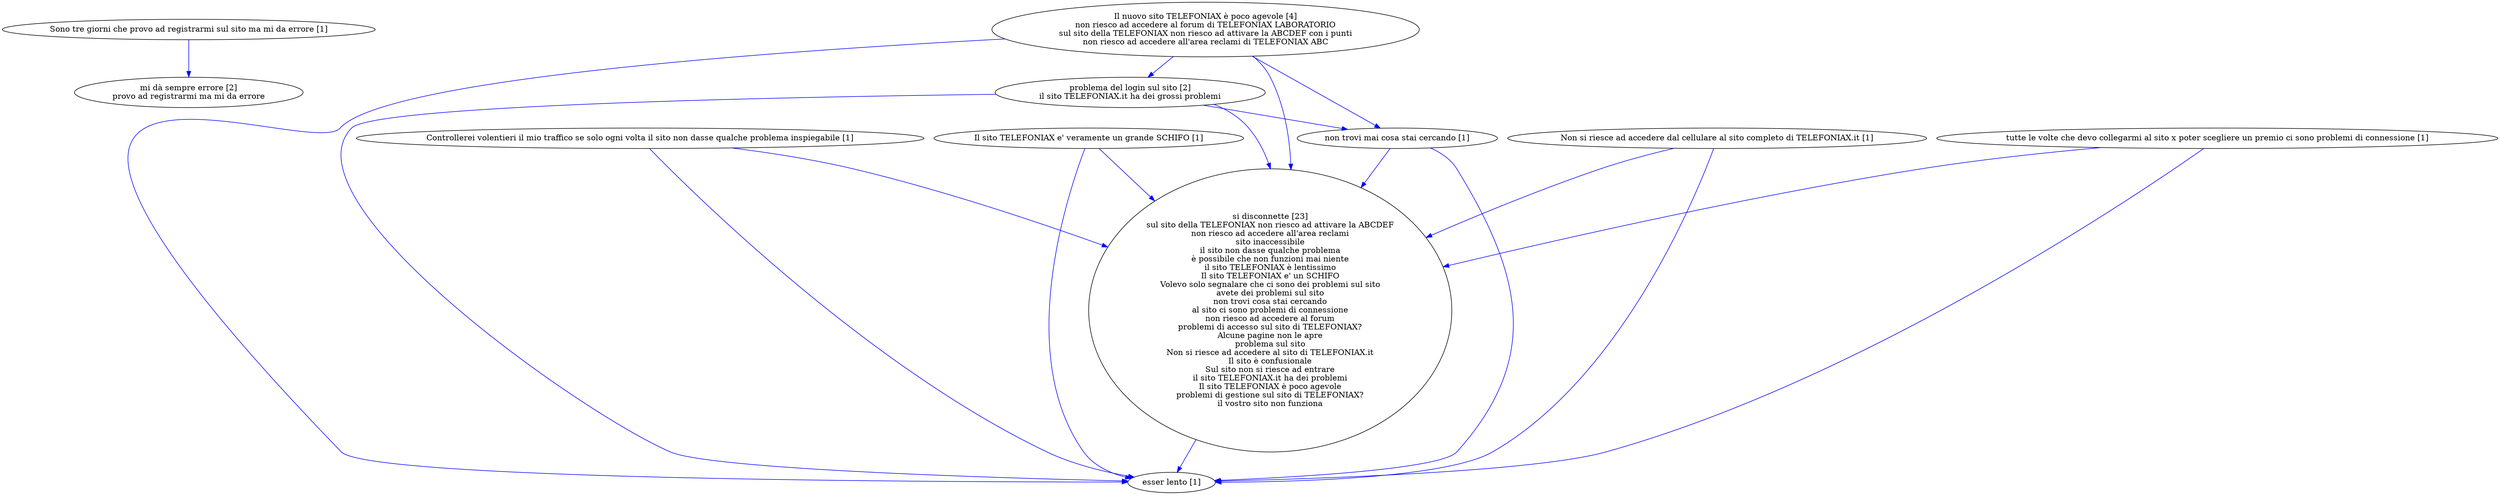 digraph collapsedGraph {
"mi dà sempre errore [2]\nprovo ad registrarmi ma mi da errore""Il nuovo sito TELEFONIAX è poco agevole [4]\nnon riesco ad accedere al forum di TELEFONIAX LABORATORIO\nsul sito della TELEFONIAX non riesco ad attivare la ABCDEF con i punti\nnon riesco ad accedere all'area reclami di TELEFONIAX ABC""problema del login sul sito [2]\nil sito TELEFONIAX.it ha dei grossi problemi""si disconnette [23]\nsul sito della TELEFONIAX non riesco ad attivare la ABCDEF\nnon riesco ad accedere all'area reclami\nsito inaccessibile\nil sito non dasse qualche problema\nè possibile che non funzioni mai niente\nil sito TELEFONIAX è lentissimo\nIl sito TELEFONIAX e' un SCHIFO\nVolevo solo segnalare che ci sono dei problemi sul sito\navete dei problemi sul sito\nnon trovi cosa stai cercando\nal sito ci sono problemi di connessione\nnon riesco ad accedere al forum\nproblemi di accesso sul sito di TELEFONIAX?\nAlcune pagine non le apre\nproblema sul sito\nNon si riesce ad accedere al sito di TELEFONIAX.it\nIl sito è confusionale\nSul sito non si riesce ad entrare\nil sito TELEFONIAX.it ha dei problemi\nIl sito TELEFONIAX è poco agevole\nproblemi di gestione sul sito di TELEFONIAX?\nil vostro sito non funziona""Controllerei volentieri il mio traffico se solo ogni volta il sito non dasse qualche problema inspiegabile [1]""Il sito TELEFONIAX e' veramente un grande SCHIFO [1]""Non si riesce ad accedere dal cellulare al sito completo di TELEFONIAX.it [1]""Sono tre giorni che provo ad registrarmi sul sito ma mi da errore [1]""esser lento [1]""non trovi mai cosa stai cercando [1]""tutte le volte che devo collegarmi al sito x poter scegliere un premio ci sono problemi di connessione [1]""problema del login sul sito [2]\nil sito TELEFONIAX.it ha dei grossi problemi" -> "esser lento [1]" [color=blue]
"problema del login sul sito [2]\nil sito TELEFONIAX.it ha dei grossi problemi" -> "si disconnette [23]\nsul sito della TELEFONIAX non riesco ad attivare la ABCDEF\nnon riesco ad accedere all'area reclami\nsito inaccessibile\nil sito non dasse qualche problema\nè possibile che non funzioni mai niente\nil sito TELEFONIAX è lentissimo\nIl sito TELEFONIAX e' un SCHIFO\nVolevo solo segnalare che ci sono dei problemi sul sito\navete dei problemi sul sito\nnon trovi cosa stai cercando\nal sito ci sono problemi di connessione\nnon riesco ad accedere al forum\nproblemi di accesso sul sito di TELEFONIAX?\nAlcune pagine non le apre\nproblema sul sito\nNon si riesce ad accedere al sito di TELEFONIAX.it\nIl sito è confusionale\nSul sito non si riesce ad entrare\nil sito TELEFONIAX.it ha dei problemi\nIl sito TELEFONIAX è poco agevole\nproblemi di gestione sul sito di TELEFONIAX?\nil vostro sito non funziona" [color=blue]
"problema del login sul sito [2]\nil sito TELEFONIAX.it ha dei grossi problemi" -> "non trovi mai cosa stai cercando [1]" [color=blue]
"si disconnette [23]\nsul sito della TELEFONIAX non riesco ad attivare la ABCDEF\nnon riesco ad accedere all'area reclami\nsito inaccessibile\nil sito non dasse qualche problema\nè possibile che non funzioni mai niente\nil sito TELEFONIAX è lentissimo\nIl sito TELEFONIAX e' un SCHIFO\nVolevo solo segnalare che ci sono dei problemi sul sito\navete dei problemi sul sito\nnon trovi cosa stai cercando\nal sito ci sono problemi di connessione\nnon riesco ad accedere al forum\nproblemi di accesso sul sito di TELEFONIAX?\nAlcune pagine non le apre\nproblema sul sito\nNon si riesce ad accedere al sito di TELEFONIAX.it\nIl sito è confusionale\nSul sito non si riesce ad entrare\nil sito TELEFONIAX.it ha dei problemi\nIl sito TELEFONIAX è poco agevole\nproblemi di gestione sul sito di TELEFONIAX?\nil vostro sito non funziona" -> "esser lento [1]" [color=blue]
"Controllerei volentieri il mio traffico se solo ogni volta il sito non dasse qualche problema inspiegabile [1]" -> "esser lento [1]" [color=blue]
"Controllerei volentieri il mio traffico se solo ogni volta il sito non dasse qualche problema inspiegabile [1]" -> "si disconnette [23]\nsul sito della TELEFONIAX non riesco ad attivare la ABCDEF\nnon riesco ad accedere all'area reclami\nsito inaccessibile\nil sito non dasse qualche problema\nè possibile che non funzioni mai niente\nil sito TELEFONIAX è lentissimo\nIl sito TELEFONIAX e' un SCHIFO\nVolevo solo segnalare che ci sono dei problemi sul sito\navete dei problemi sul sito\nnon trovi cosa stai cercando\nal sito ci sono problemi di connessione\nnon riesco ad accedere al forum\nproblemi di accesso sul sito di TELEFONIAX?\nAlcune pagine non le apre\nproblema sul sito\nNon si riesce ad accedere al sito di TELEFONIAX.it\nIl sito è confusionale\nSul sito non si riesce ad entrare\nil sito TELEFONIAX.it ha dei problemi\nIl sito TELEFONIAX è poco agevole\nproblemi di gestione sul sito di TELEFONIAX?\nil vostro sito non funziona" [color=blue]
"Sono tre giorni che provo ad registrarmi sul sito ma mi da errore [1]" -> "mi dà sempre errore [2]\nprovo ad registrarmi ma mi da errore" [color=blue]
"Il sito TELEFONIAX e' veramente un grande SCHIFO [1]" -> "esser lento [1]" [color=blue]
"Il sito TELEFONIAX e' veramente un grande SCHIFO [1]" -> "si disconnette [23]\nsul sito della TELEFONIAX non riesco ad attivare la ABCDEF\nnon riesco ad accedere all'area reclami\nsito inaccessibile\nil sito non dasse qualche problema\nè possibile che non funzioni mai niente\nil sito TELEFONIAX è lentissimo\nIl sito TELEFONIAX e' un SCHIFO\nVolevo solo segnalare che ci sono dei problemi sul sito\navete dei problemi sul sito\nnon trovi cosa stai cercando\nal sito ci sono problemi di connessione\nnon riesco ad accedere al forum\nproblemi di accesso sul sito di TELEFONIAX?\nAlcune pagine non le apre\nproblema sul sito\nNon si riesce ad accedere al sito di TELEFONIAX.it\nIl sito è confusionale\nSul sito non si riesce ad entrare\nil sito TELEFONIAX.it ha dei problemi\nIl sito TELEFONIAX è poco agevole\nproblemi di gestione sul sito di TELEFONIAX?\nil vostro sito non funziona" [color=blue]
"Il nuovo sito TELEFONIAX è poco agevole [4]\nnon riesco ad accedere al forum di TELEFONIAX LABORATORIO\nsul sito della TELEFONIAX non riesco ad attivare la ABCDEF con i punti\nnon riesco ad accedere all'area reclami di TELEFONIAX ABC" -> "esser lento [1]" [color=blue]
"Il nuovo sito TELEFONIAX è poco agevole [4]\nnon riesco ad accedere al forum di TELEFONIAX LABORATORIO\nsul sito della TELEFONIAX non riesco ad attivare la ABCDEF con i punti\nnon riesco ad accedere all'area reclami di TELEFONIAX ABC" -> "si disconnette [23]\nsul sito della TELEFONIAX non riesco ad attivare la ABCDEF\nnon riesco ad accedere all'area reclami\nsito inaccessibile\nil sito non dasse qualche problema\nè possibile che non funzioni mai niente\nil sito TELEFONIAX è lentissimo\nIl sito TELEFONIAX e' un SCHIFO\nVolevo solo segnalare che ci sono dei problemi sul sito\navete dei problemi sul sito\nnon trovi cosa stai cercando\nal sito ci sono problemi di connessione\nnon riesco ad accedere al forum\nproblemi di accesso sul sito di TELEFONIAX?\nAlcune pagine non le apre\nproblema sul sito\nNon si riesce ad accedere al sito di TELEFONIAX.it\nIl sito è confusionale\nSul sito non si riesce ad entrare\nil sito TELEFONIAX.it ha dei problemi\nIl sito TELEFONIAX è poco agevole\nproblemi di gestione sul sito di TELEFONIAX?\nil vostro sito non funziona" [color=blue]
"Il nuovo sito TELEFONIAX è poco agevole [4]\nnon riesco ad accedere al forum di TELEFONIAX LABORATORIO\nsul sito della TELEFONIAX non riesco ad attivare la ABCDEF con i punti\nnon riesco ad accedere all'area reclami di TELEFONIAX ABC" -> "non trovi mai cosa stai cercando [1]" [color=blue]
"tutte le volte che devo collegarmi al sito x poter scegliere un premio ci sono problemi di connessione [1]" -> "esser lento [1]" [color=blue]
"tutte le volte che devo collegarmi al sito x poter scegliere un premio ci sono problemi di connessione [1]" -> "si disconnette [23]\nsul sito della TELEFONIAX non riesco ad attivare la ABCDEF\nnon riesco ad accedere all'area reclami\nsito inaccessibile\nil sito non dasse qualche problema\nè possibile che non funzioni mai niente\nil sito TELEFONIAX è lentissimo\nIl sito TELEFONIAX e' un SCHIFO\nVolevo solo segnalare che ci sono dei problemi sul sito\navete dei problemi sul sito\nnon trovi cosa stai cercando\nal sito ci sono problemi di connessione\nnon riesco ad accedere al forum\nproblemi di accesso sul sito di TELEFONIAX?\nAlcune pagine non le apre\nproblema sul sito\nNon si riesce ad accedere al sito di TELEFONIAX.it\nIl sito è confusionale\nSul sito non si riesce ad entrare\nil sito TELEFONIAX.it ha dei problemi\nIl sito TELEFONIAX è poco agevole\nproblemi di gestione sul sito di TELEFONIAX?\nil vostro sito non funziona" [color=blue]
"non trovi mai cosa stai cercando [1]" -> "si disconnette [23]\nsul sito della TELEFONIAX non riesco ad attivare la ABCDEF\nnon riesco ad accedere all'area reclami\nsito inaccessibile\nil sito non dasse qualche problema\nè possibile che non funzioni mai niente\nil sito TELEFONIAX è lentissimo\nIl sito TELEFONIAX e' un SCHIFO\nVolevo solo segnalare che ci sono dei problemi sul sito\navete dei problemi sul sito\nnon trovi cosa stai cercando\nal sito ci sono problemi di connessione\nnon riesco ad accedere al forum\nproblemi di accesso sul sito di TELEFONIAX?\nAlcune pagine non le apre\nproblema sul sito\nNon si riesce ad accedere al sito di TELEFONIAX.it\nIl sito è confusionale\nSul sito non si riesce ad entrare\nil sito TELEFONIAX.it ha dei problemi\nIl sito TELEFONIAX è poco agevole\nproblemi di gestione sul sito di TELEFONIAX?\nil vostro sito non funziona" [color=blue]
"non trovi mai cosa stai cercando [1]" -> "esser lento [1]" [color=blue]
"Il nuovo sito TELEFONIAX è poco agevole [4]\nnon riesco ad accedere al forum di TELEFONIAX LABORATORIO\nsul sito della TELEFONIAX non riesco ad attivare la ABCDEF con i punti\nnon riesco ad accedere all'area reclami di TELEFONIAX ABC" -> "problema del login sul sito [2]\nil sito TELEFONIAX.it ha dei grossi problemi" [color=blue]
"Non si riesce ad accedere dal cellulare al sito completo di TELEFONIAX.it [1]" -> "esser lento [1]" [color=blue]
"Non si riesce ad accedere dal cellulare al sito completo di TELEFONIAX.it [1]" -> "si disconnette [23]\nsul sito della TELEFONIAX non riesco ad attivare la ABCDEF\nnon riesco ad accedere all'area reclami\nsito inaccessibile\nil sito non dasse qualche problema\nè possibile che non funzioni mai niente\nil sito TELEFONIAX è lentissimo\nIl sito TELEFONIAX e' un SCHIFO\nVolevo solo segnalare che ci sono dei problemi sul sito\navete dei problemi sul sito\nnon trovi cosa stai cercando\nal sito ci sono problemi di connessione\nnon riesco ad accedere al forum\nproblemi di accesso sul sito di TELEFONIAX?\nAlcune pagine non le apre\nproblema sul sito\nNon si riesce ad accedere al sito di TELEFONIAX.it\nIl sito è confusionale\nSul sito non si riesce ad entrare\nil sito TELEFONIAX.it ha dei problemi\nIl sito TELEFONIAX è poco agevole\nproblemi di gestione sul sito di TELEFONIAX?\nil vostro sito non funziona" [color=blue]
}